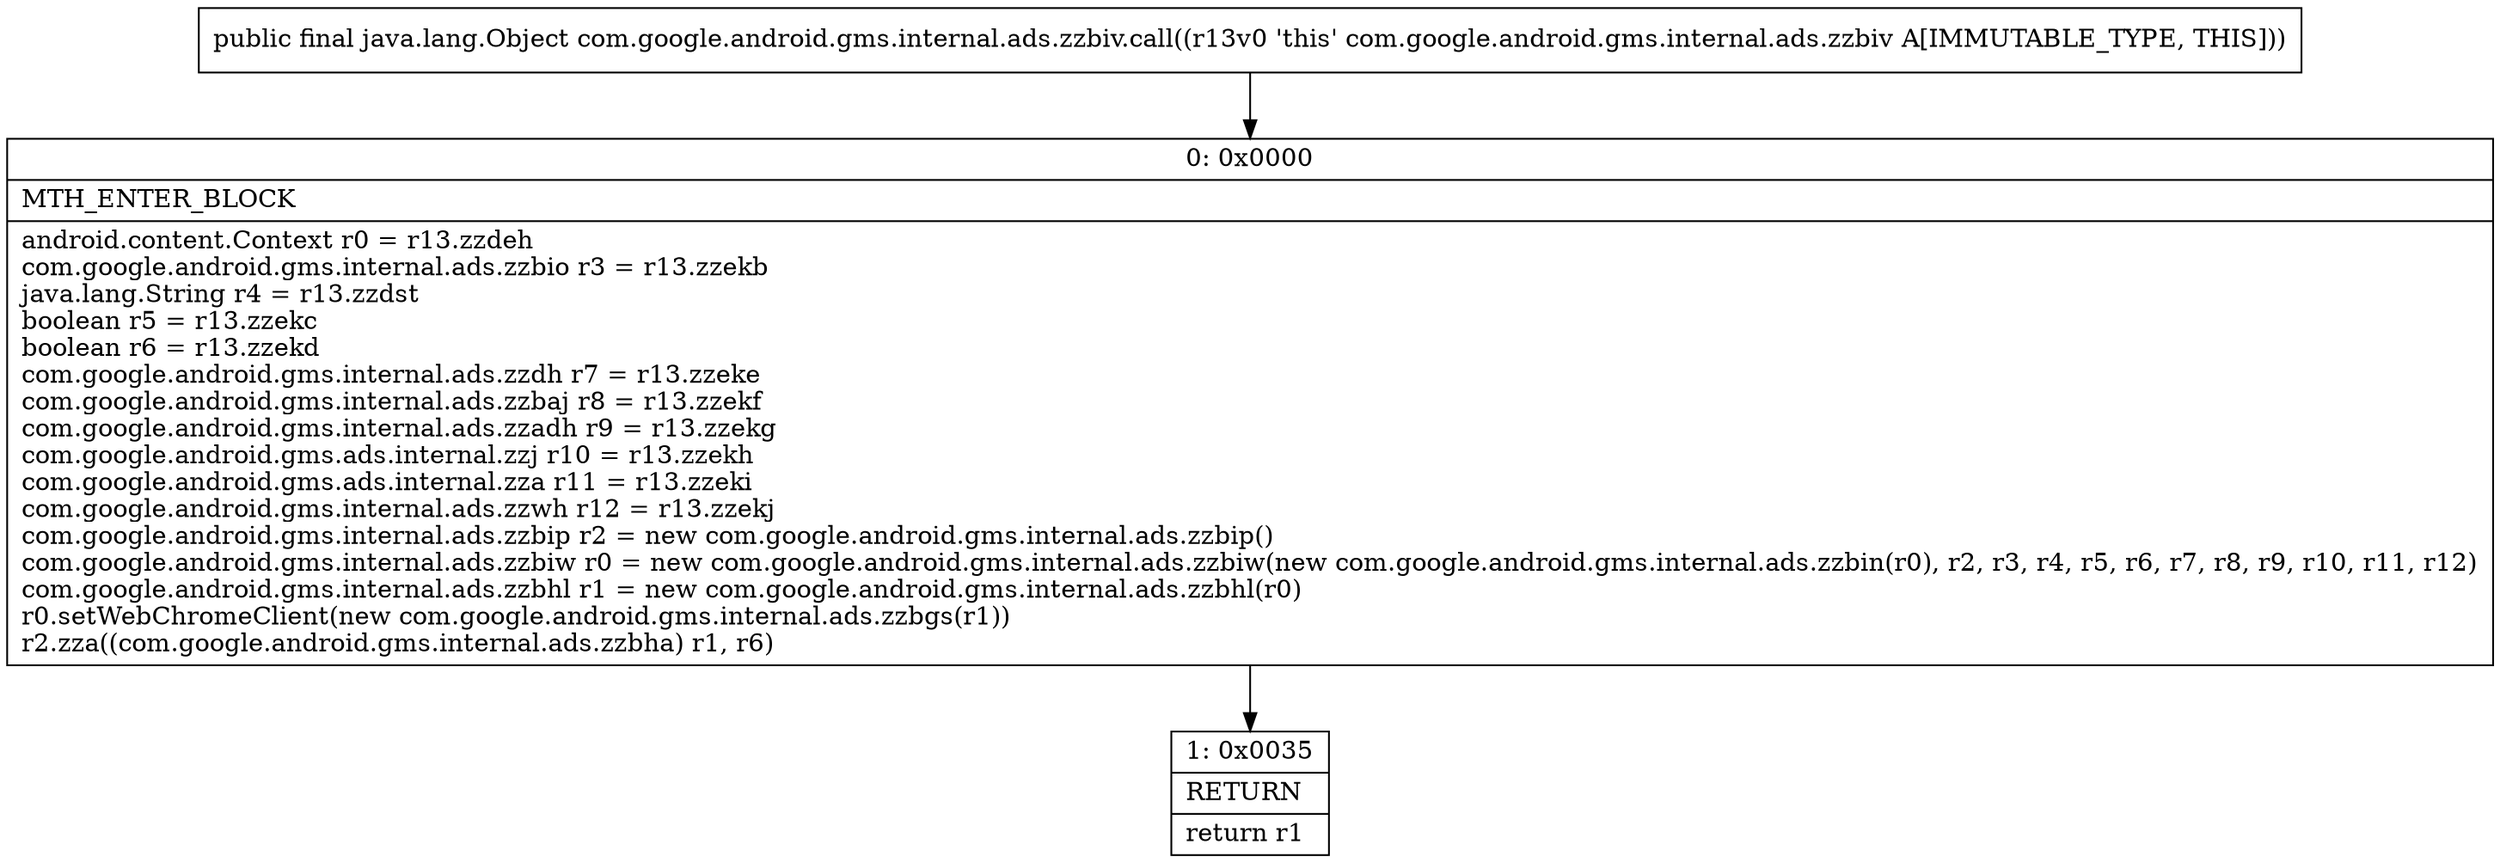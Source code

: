 digraph "CFG forcom.google.android.gms.internal.ads.zzbiv.call()Ljava\/lang\/Object;" {
Node_0 [shape=record,label="{0\:\ 0x0000|MTH_ENTER_BLOCK\l|android.content.Context r0 = r13.zzdeh\lcom.google.android.gms.internal.ads.zzbio r3 = r13.zzekb\ljava.lang.String r4 = r13.zzdst\lboolean r5 = r13.zzekc\lboolean r6 = r13.zzekd\lcom.google.android.gms.internal.ads.zzdh r7 = r13.zzeke\lcom.google.android.gms.internal.ads.zzbaj r8 = r13.zzekf\lcom.google.android.gms.internal.ads.zzadh r9 = r13.zzekg\lcom.google.android.gms.ads.internal.zzj r10 = r13.zzekh\lcom.google.android.gms.ads.internal.zza r11 = r13.zzeki\lcom.google.android.gms.internal.ads.zzwh r12 = r13.zzekj\lcom.google.android.gms.internal.ads.zzbip r2 = new com.google.android.gms.internal.ads.zzbip()\lcom.google.android.gms.internal.ads.zzbiw r0 = new com.google.android.gms.internal.ads.zzbiw(new com.google.android.gms.internal.ads.zzbin(r0), r2, r3, r4, r5, r6, r7, r8, r9, r10, r11, r12)\lcom.google.android.gms.internal.ads.zzbhl r1 = new com.google.android.gms.internal.ads.zzbhl(r0)\lr0.setWebChromeClient(new com.google.android.gms.internal.ads.zzbgs(r1))\lr2.zza((com.google.android.gms.internal.ads.zzbha) r1, r6)\l}"];
Node_1 [shape=record,label="{1\:\ 0x0035|RETURN\l|return r1\l}"];
MethodNode[shape=record,label="{public final java.lang.Object com.google.android.gms.internal.ads.zzbiv.call((r13v0 'this' com.google.android.gms.internal.ads.zzbiv A[IMMUTABLE_TYPE, THIS])) }"];
MethodNode -> Node_0;
Node_0 -> Node_1;
}

